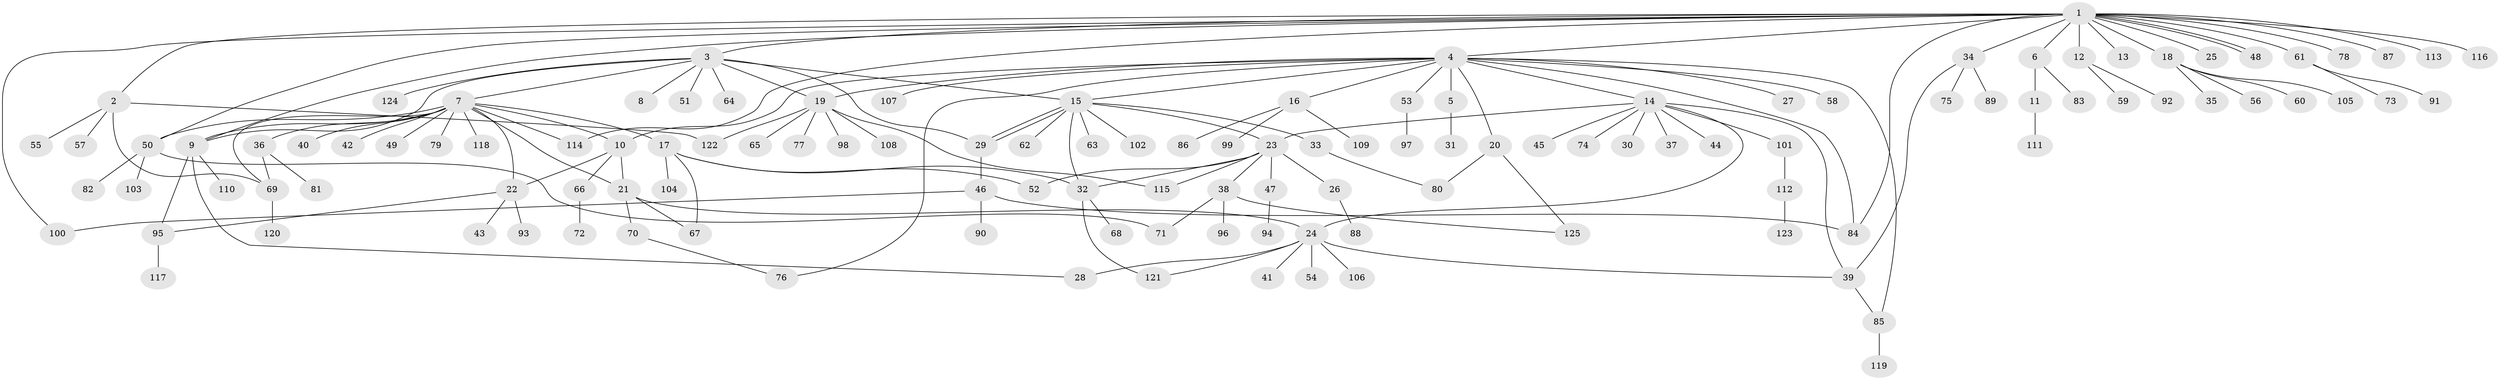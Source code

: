 // coarse degree distribution, {18: 0.015873015873015872, 4: 0.07936507936507936, 7: 0.031746031746031744, 14: 0.015873015873015872, 1: 0.47619047619047616, 2: 0.1111111111111111, 9: 0.015873015873015872, 5: 0.06349206349206349, 6: 0.031746031746031744, 3: 0.14285714285714285, 10: 0.015873015873015872}
// Generated by graph-tools (version 1.1) at 2025/50/03/04/25 22:50:06]
// undirected, 125 vertices, 159 edges
graph export_dot {
  node [color=gray90,style=filled];
  1;
  2;
  3;
  4;
  5;
  6;
  7;
  8;
  9;
  10;
  11;
  12;
  13;
  14;
  15;
  16;
  17;
  18;
  19;
  20;
  21;
  22;
  23;
  24;
  25;
  26;
  27;
  28;
  29;
  30;
  31;
  32;
  33;
  34;
  35;
  36;
  37;
  38;
  39;
  40;
  41;
  42;
  43;
  44;
  45;
  46;
  47;
  48;
  49;
  50;
  51;
  52;
  53;
  54;
  55;
  56;
  57;
  58;
  59;
  60;
  61;
  62;
  63;
  64;
  65;
  66;
  67;
  68;
  69;
  70;
  71;
  72;
  73;
  74;
  75;
  76;
  77;
  78;
  79;
  80;
  81;
  82;
  83;
  84;
  85;
  86;
  87;
  88;
  89;
  90;
  91;
  92;
  93;
  94;
  95;
  96;
  97;
  98;
  99;
  100;
  101;
  102;
  103;
  104;
  105;
  106;
  107;
  108;
  109;
  110;
  111;
  112;
  113;
  114;
  115;
  116;
  117;
  118;
  119;
  120;
  121;
  122;
  123;
  124;
  125;
  1 -- 2;
  1 -- 3;
  1 -- 4;
  1 -- 6;
  1 -- 9;
  1 -- 12;
  1 -- 13;
  1 -- 18;
  1 -- 25;
  1 -- 34;
  1 -- 48;
  1 -- 48;
  1 -- 50;
  1 -- 61;
  1 -- 78;
  1 -- 84;
  1 -- 87;
  1 -- 100;
  1 -- 113;
  1 -- 114;
  1 -- 116;
  2 -- 55;
  2 -- 57;
  2 -- 69;
  2 -- 122;
  3 -- 7;
  3 -- 8;
  3 -- 9;
  3 -- 15;
  3 -- 19;
  3 -- 29;
  3 -- 51;
  3 -- 64;
  3 -- 124;
  4 -- 5;
  4 -- 10;
  4 -- 14;
  4 -- 15;
  4 -- 16;
  4 -- 19;
  4 -- 20;
  4 -- 27;
  4 -- 53;
  4 -- 58;
  4 -- 76;
  4 -- 84;
  4 -- 85;
  4 -- 107;
  5 -- 31;
  6 -- 11;
  6 -- 83;
  7 -- 9;
  7 -- 10;
  7 -- 17;
  7 -- 21;
  7 -- 22;
  7 -- 36;
  7 -- 40;
  7 -- 42;
  7 -- 49;
  7 -- 50;
  7 -- 69;
  7 -- 79;
  7 -- 114;
  7 -- 118;
  9 -- 28;
  9 -- 95;
  9 -- 110;
  10 -- 21;
  10 -- 22;
  10 -- 66;
  11 -- 111;
  12 -- 59;
  12 -- 92;
  14 -- 23;
  14 -- 24;
  14 -- 30;
  14 -- 37;
  14 -- 39;
  14 -- 44;
  14 -- 45;
  14 -- 74;
  14 -- 101;
  15 -- 23;
  15 -- 29;
  15 -- 29;
  15 -- 32;
  15 -- 33;
  15 -- 62;
  15 -- 63;
  15 -- 102;
  16 -- 86;
  16 -- 99;
  16 -- 109;
  17 -- 32;
  17 -- 52;
  17 -- 67;
  17 -- 104;
  18 -- 35;
  18 -- 56;
  18 -- 60;
  18 -- 105;
  19 -- 65;
  19 -- 77;
  19 -- 98;
  19 -- 108;
  19 -- 115;
  19 -- 122;
  20 -- 80;
  20 -- 125;
  21 -- 24;
  21 -- 67;
  21 -- 70;
  22 -- 43;
  22 -- 93;
  22 -- 95;
  23 -- 26;
  23 -- 32;
  23 -- 38;
  23 -- 47;
  23 -- 52;
  23 -- 115;
  24 -- 28;
  24 -- 39;
  24 -- 41;
  24 -- 54;
  24 -- 106;
  24 -- 121;
  26 -- 88;
  29 -- 46;
  32 -- 68;
  32 -- 121;
  33 -- 80;
  34 -- 39;
  34 -- 75;
  34 -- 89;
  36 -- 69;
  36 -- 81;
  38 -- 71;
  38 -- 96;
  38 -- 125;
  39 -- 85;
  46 -- 84;
  46 -- 90;
  46 -- 100;
  47 -- 94;
  50 -- 71;
  50 -- 82;
  50 -- 103;
  53 -- 97;
  61 -- 73;
  61 -- 91;
  66 -- 72;
  69 -- 120;
  70 -- 76;
  85 -- 119;
  95 -- 117;
  101 -- 112;
  112 -- 123;
}
